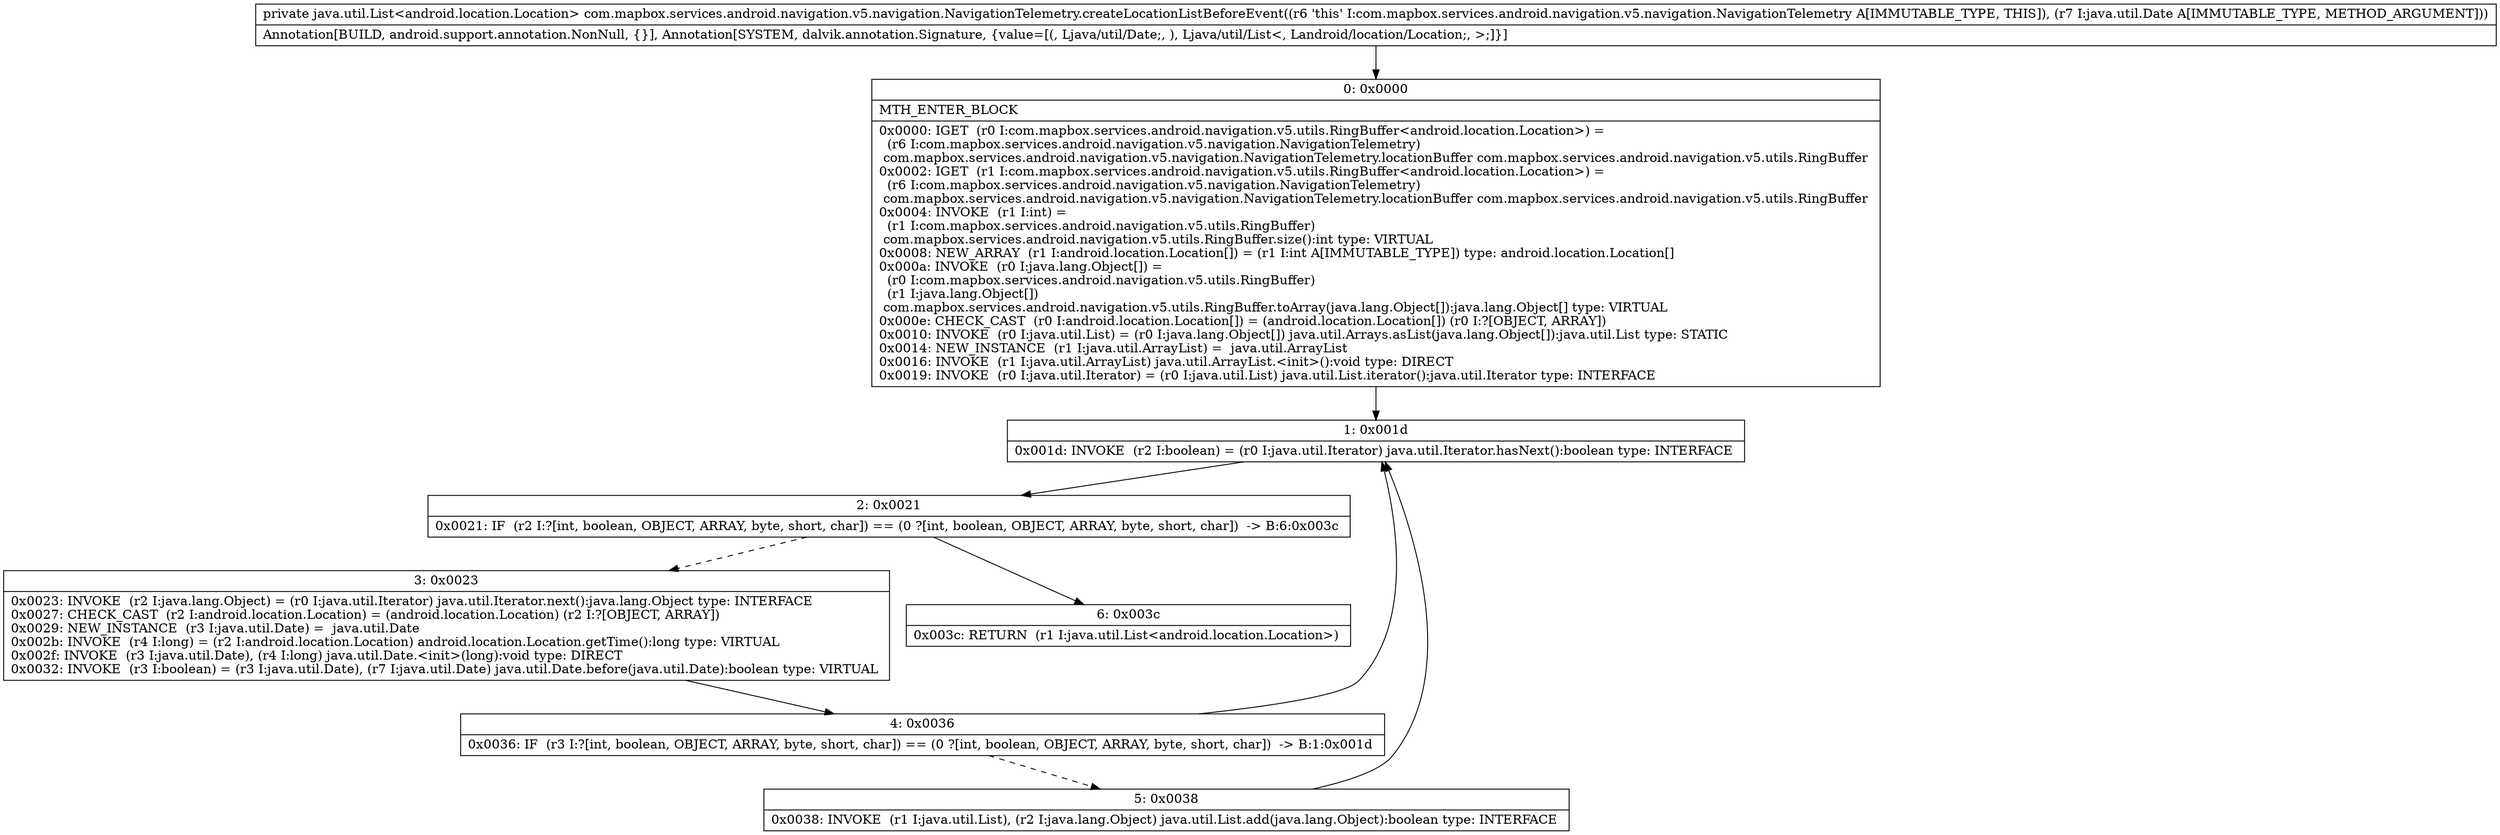 digraph "CFG forcom.mapbox.services.android.navigation.v5.navigation.NavigationTelemetry.createLocationListBeforeEvent(Ljava\/util\/Date;)Ljava\/util\/List;" {
Node_0 [shape=record,label="{0\:\ 0x0000|MTH_ENTER_BLOCK\l|0x0000: IGET  (r0 I:com.mapbox.services.android.navigation.v5.utils.RingBuffer\<android.location.Location\>) = \l  (r6 I:com.mapbox.services.android.navigation.v5.navigation.NavigationTelemetry)\l com.mapbox.services.android.navigation.v5.navigation.NavigationTelemetry.locationBuffer com.mapbox.services.android.navigation.v5.utils.RingBuffer \l0x0002: IGET  (r1 I:com.mapbox.services.android.navigation.v5.utils.RingBuffer\<android.location.Location\>) = \l  (r6 I:com.mapbox.services.android.navigation.v5.navigation.NavigationTelemetry)\l com.mapbox.services.android.navigation.v5.navigation.NavigationTelemetry.locationBuffer com.mapbox.services.android.navigation.v5.utils.RingBuffer \l0x0004: INVOKE  (r1 I:int) = \l  (r1 I:com.mapbox.services.android.navigation.v5.utils.RingBuffer)\l com.mapbox.services.android.navigation.v5.utils.RingBuffer.size():int type: VIRTUAL \l0x0008: NEW_ARRAY  (r1 I:android.location.Location[]) = (r1 I:int A[IMMUTABLE_TYPE]) type: android.location.Location[] \l0x000a: INVOKE  (r0 I:java.lang.Object[]) = \l  (r0 I:com.mapbox.services.android.navigation.v5.utils.RingBuffer)\l  (r1 I:java.lang.Object[])\l com.mapbox.services.android.navigation.v5.utils.RingBuffer.toArray(java.lang.Object[]):java.lang.Object[] type: VIRTUAL \l0x000e: CHECK_CAST  (r0 I:android.location.Location[]) = (android.location.Location[]) (r0 I:?[OBJECT, ARRAY]) \l0x0010: INVOKE  (r0 I:java.util.List) = (r0 I:java.lang.Object[]) java.util.Arrays.asList(java.lang.Object[]):java.util.List type: STATIC \l0x0014: NEW_INSTANCE  (r1 I:java.util.ArrayList) =  java.util.ArrayList \l0x0016: INVOKE  (r1 I:java.util.ArrayList) java.util.ArrayList.\<init\>():void type: DIRECT \l0x0019: INVOKE  (r0 I:java.util.Iterator) = (r0 I:java.util.List) java.util.List.iterator():java.util.Iterator type: INTERFACE \l}"];
Node_1 [shape=record,label="{1\:\ 0x001d|0x001d: INVOKE  (r2 I:boolean) = (r0 I:java.util.Iterator) java.util.Iterator.hasNext():boolean type: INTERFACE \l}"];
Node_2 [shape=record,label="{2\:\ 0x0021|0x0021: IF  (r2 I:?[int, boolean, OBJECT, ARRAY, byte, short, char]) == (0 ?[int, boolean, OBJECT, ARRAY, byte, short, char])  \-\> B:6:0x003c \l}"];
Node_3 [shape=record,label="{3\:\ 0x0023|0x0023: INVOKE  (r2 I:java.lang.Object) = (r0 I:java.util.Iterator) java.util.Iterator.next():java.lang.Object type: INTERFACE \l0x0027: CHECK_CAST  (r2 I:android.location.Location) = (android.location.Location) (r2 I:?[OBJECT, ARRAY]) \l0x0029: NEW_INSTANCE  (r3 I:java.util.Date) =  java.util.Date \l0x002b: INVOKE  (r4 I:long) = (r2 I:android.location.Location) android.location.Location.getTime():long type: VIRTUAL \l0x002f: INVOKE  (r3 I:java.util.Date), (r4 I:long) java.util.Date.\<init\>(long):void type: DIRECT \l0x0032: INVOKE  (r3 I:boolean) = (r3 I:java.util.Date), (r7 I:java.util.Date) java.util.Date.before(java.util.Date):boolean type: VIRTUAL \l}"];
Node_4 [shape=record,label="{4\:\ 0x0036|0x0036: IF  (r3 I:?[int, boolean, OBJECT, ARRAY, byte, short, char]) == (0 ?[int, boolean, OBJECT, ARRAY, byte, short, char])  \-\> B:1:0x001d \l}"];
Node_5 [shape=record,label="{5\:\ 0x0038|0x0038: INVOKE  (r1 I:java.util.List), (r2 I:java.lang.Object) java.util.List.add(java.lang.Object):boolean type: INTERFACE \l}"];
Node_6 [shape=record,label="{6\:\ 0x003c|0x003c: RETURN  (r1 I:java.util.List\<android.location.Location\>) \l}"];
MethodNode[shape=record,label="{private java.util.List\<android.location.Location\> com.mapbox.services.android.navigation.v5.navigation.NavigationTelemetry.createLocationListBeforeEvent((r6 'this' I:com.mapbox.services.android.navigation.v5.navigation.NavigationTelemetry A[IMMUTABLE_TYPE, THIS]), (r7 I:java.util.Date A[IMMUTABLE_TYPE, METHOD_ARGUMENT]))  | Annotation[BUILD, android.support.annotation.NonNull, \{\}], Annotation[SYSTEM, dalvik.annotation.Signature, \{value=[(, Ljava\/util\/Date;, ), Ljava\/util\/List\<, Landroid\/location\/Location;, \>;]\}]\l}"];
MethodNode -> Node_0;
Node_0 -> Node_1;
Node_1 -> Node_2;
Node_2 -> Node_3[style=dashed];
Node_2 -> Node_6;
Node_3 -> Node_4;
Node_4 -> Node_1;
Node_4 -> Node_5[style=dashed];
Node_5 -> Node_1;
}

